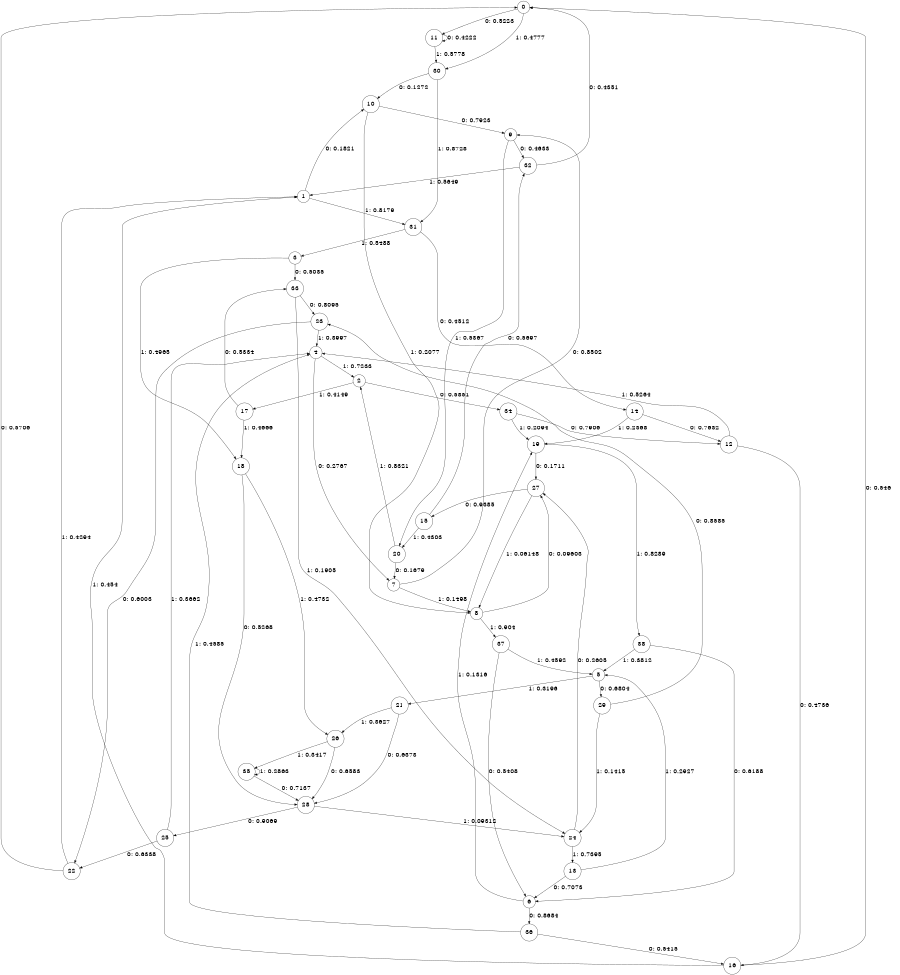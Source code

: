 digraph "ch11randomL6" {
size = "6,8.5";
ratio = "fill";
node [shape = circle];
node [fontsize = 24];
edge [fontsize = 24];
0 -> 11 [label = "0: 0.5223   "];
0 -> 30 [label = "1: 0.4777   "];
1 -> 10 [label = "0: 0.1821   "];
1 -> 31 [label = "1: 0.8179   "];
2 -> 34 [label = "0: 0.5851   "];
2 -> 17 [label = "1: 0.4149   "];
3 -> 33 [label = "0: 0.5035   "];
3 -> 18 [label = "1: 0.4965   "];
4 -> 7 [label = "0: 0.2767   "];
4 -> 2 [label = "1: 0.7233   "];
5 -> 29 [label = "0: 0.6804   "];
5 -> 21 [label = "1: 0.3196   "];
6 -> 36 [label = "0: 0.8684   "];
6 -> 19 [label = "1: 0.1316   "];
7 -> 9 [label = "0: 0.8502   "];
7 -> 8 [label = "1: 0.1498   "];
8 -> 27 [label = "0: 0.09603  "];
8 -> 37 [label = "1: 0.904    "];
9 -> 32 [label = "0: 0.4633   "];
9 -> 20 [label = "1: 0.5367   "];
10 -> 9 [label = "0: 0.7923   "];
10 -> 8 [label = "1: 0.2077   "];
11 -> 11 [label = "0: 0.4222   "];
11 -> 30 [label = "1: 0.5778   "];
12 -> 16 [label = "0: 0.4736   "];
12 -> 4 [label = "1: 0.5264   "];
13 -> 6 [label = "0: 0.7073   "];
13 -> 5 [label = "1: 0.2927   "];
14 -> 12 [label = "0: 0.7632   "];
14 -> 19 [label = "1: 0.2368   "];
15 -> 32 [label = "0: 0.5697   "];
15 -> 20 [label = "1: 0.4303   "];
16 -> 0 [label = "0: 0.546    "];
16 -> 1 [label = "1: 0.454    "];
17 -> 33 [label = "0: 0.5334   "];
17 -> 18 [label = "1: 0.4666   "];
18 -> 28 [label = "0: 0.5268   "];
18 -> 26 [label = "1: 0.4732   "];
19 -> 27 [label = "0: 0.1711   "];
19 -> 38 [label = "1: 0.8289   "];
20 -> 7 [label = "0: 0.1679   "];
20 -> 2 [label = "1: 0.8321   "];
21 -> 28 [label = "0: 0.6373   "];
21 -> 26 [label = "1: 0.3627   "];
22 -> 0 [label = "0: 0.5706   "];
22 -> 1 [label = "1: 0.4294   "];
23 -> 22 [label = "0: 0.6003   "];
23 -> 4 [label = "1: 0.3997   "];
24 -> 27 [label = "0: 0.2605   "];
24 -> 13 [label = "1: 0.7395   "];
25 -> 22 [label = "0: 0.6338   "];
25 -> 4 [label = "1: 0.3662   "];
26 -> 28 [label = "0: 0.6583   "];
26 -> 35 [label = "1: 0.3417   "];
27 -> 15 [label = "0: 0.9385   "];
27 -> 8 [label = "1: 0.06148  "];
28 -> 25 [label = "0: 0.9069   "];
28 -> 24 [label = "1: 0.09312  "];
29 -> 23 [label = "0: 0.8585   "];
29 -> 24 [label = "1: 0.1415   "];
30 -> 10 [label = "0: 0.1272   "];
30 -> 31 [label = "1: 0.8728   "];
31 -> 14 [label = "0: 0.4512   "];
31 -> 3 [label = "1: 0.5488   "];
32 -> 0 [label = "0: 0.4351   "];
32 -> 1 [label = "1: 0.5649   "];
33 -> 23 [label = "0: 0.8095   "];
33 -> 24 [label = "1: 0.1905   "];
34 -> 12 [label = "0: 0.7906   "];
34 -> 19 [label = "1: 0.2094   "];
35 -> 28 [label = "0: 0.7137   "];
35 -> 35 [label = "1: 0.2863   "];
36 -> 16 [label = "0: 0.5415   "];
36 -> 4 [label = "1: 0.4585   "];
37 -> 6 [label = "0: 0.5408   "];
37 -> 5 [label = "1: 0.4592   "];
38 -> 6 [label = "0: 0.6188   "];
38 -> 5 [label = "1: 0.3812   "];
}